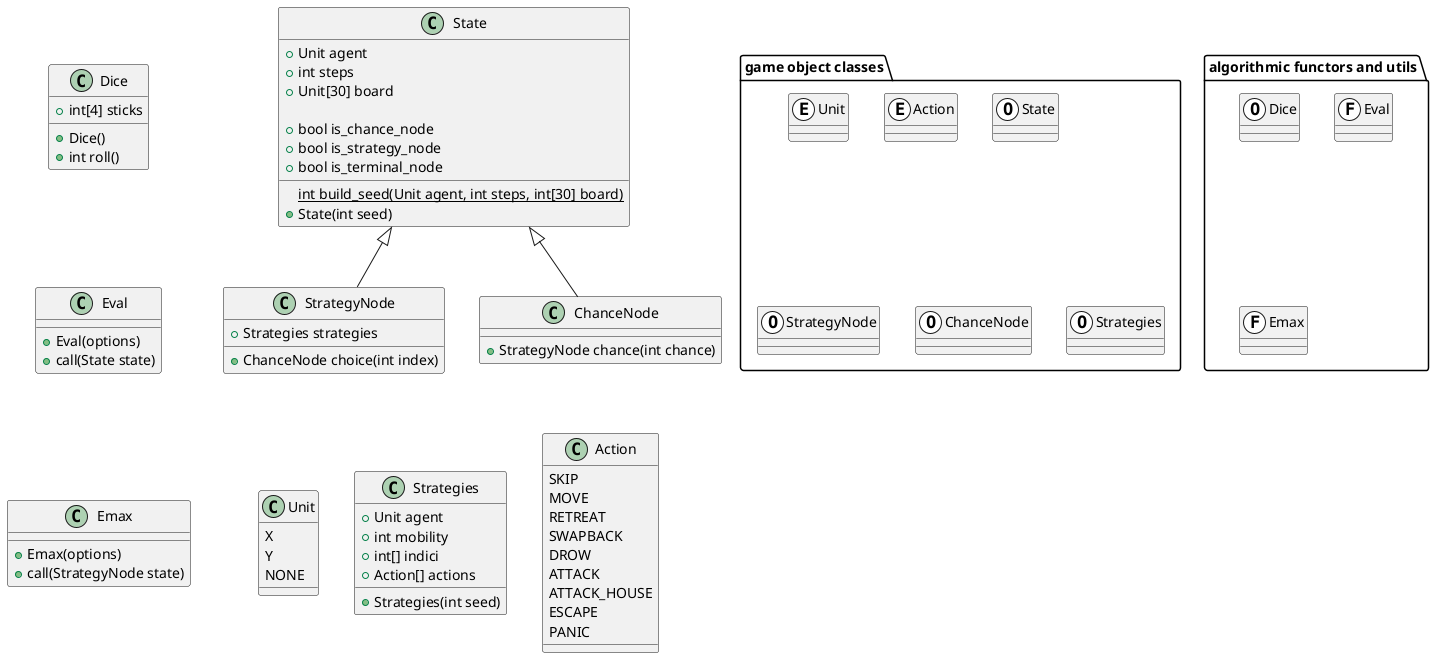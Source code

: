 @startuml xtc-classes
    
    package "game object classes"
    {
        class Unit <<(E, White)>>
        class Action <<(E, White)>>
        class State <<(O, White)>>
        class StrategyNode <<(O, White)>>
        class ChanceNode <<(O, White)>>
        class Strategies <<(O, White)>>
        
    }
    package "algorithmic functors and utils" 
    {
        class Dice <<(O, White)>>
        class Eval <<(F, White)>>
        class Emax <<(F, White)>>
    }

    class Unit 
    {
        X
        Y
        NONE   
    }
    class Action 
    {
        SKIP
        MOVE
        RETREAT
        SWAPBACK
        DROW
        ATTACK
        ATTACK_HOUSE
        ESCAPE
        PANIC
    }
    class Dice
    {
        +Dice()
        +int roll()
        +int[4] sticks
    }
    class Strategies
    {
        +Strategies(int seed)
        +Unit agent
        +int mobility
        +int[] indici
        +Action[] actions
    }
    class State
    {
        {static} int build_seed(Unit agent, int steps, int[30] board)
        +State(int seed)        

        +Unit agent
        +int steps
        +Unit[30] board

        +bool is_chance_node
        +bool is_strategy_node
        +bool is_terminal_node
    }
    class StrategyNode
    {
        +Strategies strategies
        +ChanceNode choice(int index)
    }
    class ChanceNode
    {
        +StrategyNode chance(int chance)
    }
    'FUNCTORS
    class Eval
    {
        +Eval(options)
        +call(State state)
    }
    class Emax
    {
        +Emax(options)
        +call(StrategyNode state)
    }

    ' State *-left- Unit
    ' StrategyNode *-- Strategies
    ' Strategies *-right- Action
    ChanceNode *-[hidden]- Action
    Action *-left[hidden]- Strategies
    Strategies *-left[hidden]- Unit
    
    State <|-- StrategyNode
    State <|-- ChanceNode

    Eval *-up[hidden]- Dice
    Emax *-up[hidden]- Eval
    
    
    
@enduml